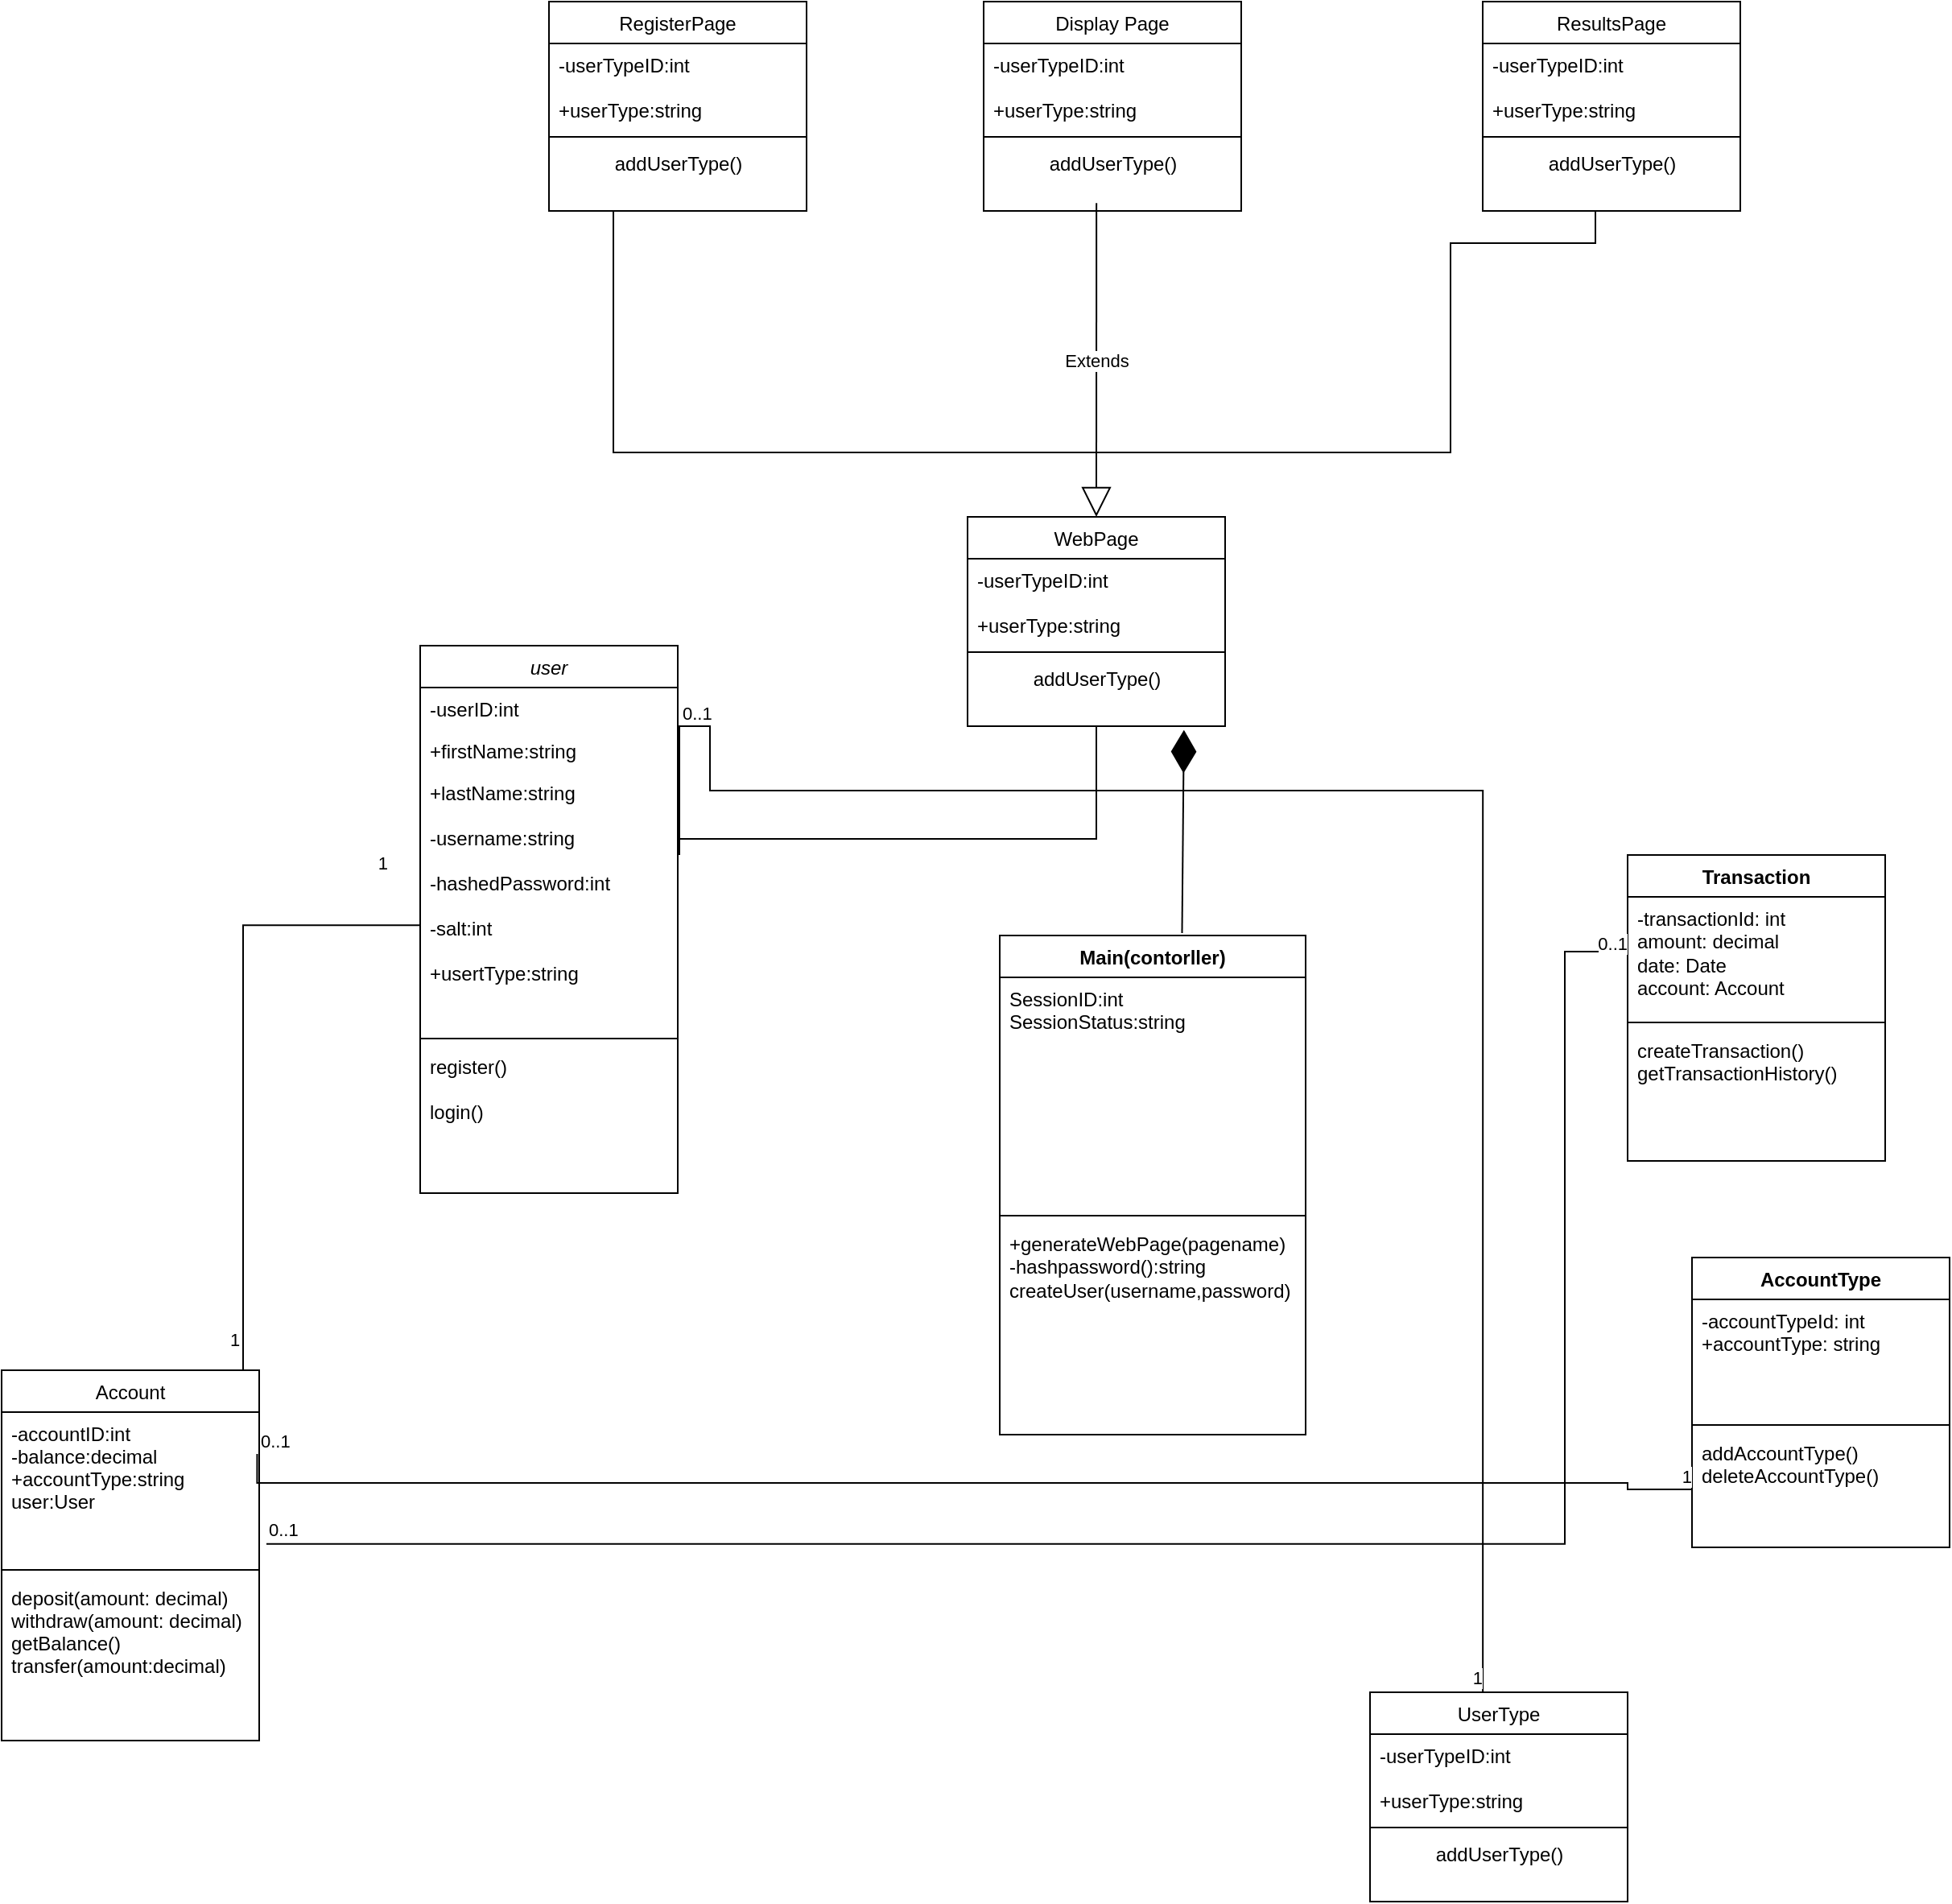 <mxfile version="24.8.3">
  <diagram id="C5RBs43oDa-KdzZeNtuy" name="Page-1">
    <mxGraphModel dx="3160" dy="2542" grid="1" gridSize="10" guides="1" tooltips="1" connect="1" arrows="1" fold="1" page="1" pageScale="1" pageWidth="827" pageHeight="1169" math="0" shadow="0">
      <root>
        <mxCell id="WIyWlLk6GJQsqaUBKTNV-0" />
        <mxCell id="WIyWlLk6GJQsqaUBKTNV-1" parent="WIyWlLk6GJQsqaUBKTNV-0" />
        <mxCell id="zkfFHV4jXpPFQw0GAbJ--0" value="user" style="swimlane;fontStyle=2;align=center;verticalAlign=top;childLayout=stackLayout;horizontal=1;startSize=26;horizontalStack=0;resizeParent=1;resizeLast=0;collapsible=1;marginBottom=0;rounded=0;shadow=0;strokeWidth=1;" parent="WIyWlLk6GJQsqaUBKTNV-1" vertex="1">
          <mxGeometry x="-210" width="160" height="340" as="geometry">
            <mxRectangle x="230" y="140" width="160" height="26" as="alternateBounds" />
          </mxGeometry>
        </mxCell>
        <mxCell id="zkfFHV4jXpPFQw0GAbJ--1" value="-userID:int" style="text;align=left;verticalAlign=top;spacingLeft=4;spacingRight=4;overflow=hidden;rotatable=0;points=[[0,0.5],[1,0.5]];portConstraint=eastwest;" parent="zkfFHV4jXpPFQw0GAbJ--0" vertex="1">
          <mxGeometry y="26" width="160" height="26" as="geometry" />
        </mxCell>
        <mxCell id="zkfFHV4jXpPFQw0GAbJ--2" value="+firstName:string" style="text;align=left;verticalAlign=top;spacingLeft=4;spacingRight=4;overflow=hidden;rotatable=0;points=[[0,0.5],[1,0.5]];portConstraint=eastwest;rounded=0;shadow=0;html=0;" parent="zkfFHV4jXpPFQw0GAbJ--0" vertex="1">
          <mxGeometry y="52" width="160" height="26" as="geometry" />
        </mxCell>
        <mxCell id="zkfFHV4jXpPFQw0GAbJ--3" value="+lastName:string&#xa;&#xa;-username:string&#xa;&#xa;-hashedPassword:int&#xa;&#xa;-salt:int&#xa;&#xa;+usertType:string" style="text;align=left;verticalAlign=top;spacingLeft=4;spacingRight=4;overflow=hidden;rotatable=0;points=[[0,0.5],[1,0.5]];portConstraint=eastwest;rounded=0;shadow=0;html=0;" parent="zkfFHV4jXpPFQw0GAbJ--0" vertex="1">
          <mxGeometry y="78" width="160" height="162" as="geometry" />
        </mxCell>
        <mxCell id="zkfFHV4jXpPFQw0GAbJ--4" value="" style="line;html=1;strokeWidth=1;align=left;verticalAlign=middle;spacingTop=-1;spacingLeft=3;spacingRight=3;rotatable=0;labelPosition=right;points=[];portConstraint=eastwest;" parent="zkfFHV4jXpPFQw0GAbJ--0" vertex="1">
          <mxGeometry y="240" width="160" height="8" as="geometry" />
        </mxCell>
        <mxCell id="zkfFHV4jXpPFQw0GAbJ--5" value="register()&#xa;&#xa;login()&#xa;" style="text;align=left;verticalAlign=top;spacingLeft=4;spacingRight=4;overflow=hidden;rotatable=0;points=[[0,0.5],[1,0.5]];portConstraint=eastwest;" parent="zkfFHV4jXpPFQw0GAbJ--0" vertex="1">
          <mxGeometry y="248" width="160" height="92" as="geometry" />
        </mxCell>
        <mxCell id="zkfFHV4jXpPFQw0GAbJ--6" value="Account" style="swimlane;fontStyle=0;align=center;verticalAlign=top;childLayout=stackLayout;horizontal=1;startSize=26;horizontalStack=0;resizeParent=1;resizeLast=0;collapsible=1;marginBottom=0;rounded=0;shadow=0;strokeWidth=1;" parent="WIyWlLk6GJQsqaUBKTNV-1" vertex="1">
          <mxGeometry x="-470" y="450" width="160" height="230" as="geometry">
            <mxRectangle x="130" y="380" width="160" height="26" as="alternateBounds" />
          </mxGeometry>
        </mxCell>
        <mxCell id="zkfFHV4jXpPFQw0GAbJ--7" value="-accountID:int&#xa;-balance:decimal&#xa;+accountType:string&#xa;user:User&#xa;" style="text;align=left;verticalAlign=top;spacingLeft=4;spacingRight=4;overflow=hidden;rotatable=0;points=[[0,0.5],[1,0.5]];portConstraint=eastwest;" parent="zkfFHV4jXpPFQw0GAbJ--6" vertex="1">
          <mxGeometry y="26" width="160" height="94" as="geometry" />
        </mxCell>
        <mxCell id="zkfFHV4jXpPFQw0GAbJ--9" value="" style="line;html=1;strokeWidth=1;align=left;verticalAlign=middle;spacingTop=-1;spacingLeft=3;spacingRight=3;rotatable=0;labelPosition=right;points=[];portConstraint=eastwest;" parent="zkfFHV4jXpPFQw0GAbJ--6" vertex="1">
          <mxGeometry y="120" width="160" height="8" as="geometry" />
        </mxCell>
        <mxCell id="zkfFHV4jXpPFQw0GAbJ--10" value="deposit(amount: decimal)&#xa;withdraw(amount: decimal)&#xa;getBalance()&#xa;transfer(amount:decimal)" style="text;align=left;verticalAlign=top;spacingLeft=4;spacingRight=4;overflow=hidden;rotatable=0;points=[[0,0.5],[1,0.5]];portConstraint=eastwest;fontStyle=0" parent="zkfFHV4jXpPFQw0GAbJ--6" vertex="1">
          <mxGeometry y="128" width="160" height="82" as="geometry" />
        </mxCell>
        <mxCell id="zkfFHV4jXpPFQw0GAbJ--13" value="UserType" style="swimlane;fontStyle=0;align=center;verticalAlign=top;childLayout=stackLayout;horizontal=1;startSize=26;horizontalStack=0;resizeParent=1;resizeLast=0;collapsible=1;marginBottom=0;rounded=0;shadow=0;strokeWidth=1;" parent="WIyWlLk6GJQsqaUBKTNV-1" vertex="1">
          <mxGeometry x="380" y="650" width="160" height="130" as="geometry">
            <mxRectangle x="340" y="380" width="170" height="26" as="alternateBounds" />
          </mxGeometry>
        </mxCell>
        <mxCell id="zkfFHV4jXpPFQw0GAbJ--14" value="-userTypeID:int&#xa;&#xa;+userType:string" style="text;align=left;verticalAlign=top;spacingLeft=4;spacingRight=4;overflow=hidden;rotatable=0;points=[[0,0.5],[1,0.5]];portConstraint=eastwest;" parent="zkfFHV4jXpPFQw0GAbJ--13" vertex="1">
          <mxGeometry y="26" width="160" height="54" as="geometry" />
        </mxCell>
        <mxCell id="zkfFHV4jXpPFQw0GAbJ--15" value="" style="line;html=1;strokeWidth=1;align=left;verticalAlign=middle;spacingTop=-1;spacingLeft=3;spacingRight=3;rotatable=0;labelPosition=right;points=[];portConstraint=eastwest;" parent="zkfFHV4jXpPFQw0GAbJ--13" vertex="1">
          <mxGeometry y="80" width="160" height="8" as="geometry" />
        </mxCell>
        <mxCell id="T-174-1fu5rymdnNb8Hq-1" value="addUserType()&lt;div&gt;&lt;br&gt;&lt;/div&gt;" style="text;html=1;align=center;verticalAlign=middle;resizable=0;points=[];autosize=1;strokeColor=none;fillColor=none;" vertex="1" parent="zkfFHV4jXpPFQw0GAbJ--13">
          <mxGeometry y="88" width="160" height="40" as="geometry" />
        </mxCell>
        <mxCell id="T-174-1fu5rymdnNb8Hq-6" value="AccountType" style="swimlane;fontStyle=1;align=center;verticalAlign=top;childLayout=stackLayout;horizontal=1;startSize=26;horizontalStack=0;resizeParent=1;resizeParentMax=0;resizeLast=0;collapsible=1;marginBottom=0;whiteSpace=wrap;html=1;" vertex="1" parent="WIyWlLk6GJQsqaUBKTNV-1">
          <mxGeometry x="580" y="380" width="160" height="180" as="geometry" />
        </mxCell>
        <mxCell id="T-174-1fu5rymdnNb8Hq-7" value="&lt;font face=&quot;Helvetica&quot;&gt;&lt;span style=&quot;background-color: initial;&quot;&gt;-accountTypeId: int&lt;/span&gt;&lt;br&gt;&lt;span style=&quot;background-color: initial;&quot;&gt;+accountType: string&lt;/span&gt;&lt;/font&gt;" style="text;strokeColor=none;fillColor=none;align=left;verticalAlign=top;spacingLeft=4;spacingRight=4;overflow=hidden;rotatable=0;points=[[0,0.5],[1,0.5]];portConstraint=eastwest;whiteSpace=wrap;html=1;" vertex="1" parent="T-174-1fu5rymdnNb8Hq-6">
          <mxGeometry y="26" width="160" height="74" as="geometry" />
        </mxCell>
        <mxCell id="T-174-1fu5rymdnNb8Hq-8" value="" style="line;strokeWidth=1;fillColor=none;align=left;verticalAlign=middle;spacingTop=-1;spacingLeft=3;spacingRight=3;rotatable=0;labelPosition=right;points=[];portConstraint=eastwest;strokeColor=inherit;" vertex="1" parent="T-174-1fu5rymdnNb8Hq-6">
          <mxGeometry y="100" width="160" height="8" as="geometry" />
        </mxCell>
        <mxCell id="T-174-1fu5rymdnNb8Hq-9" value="&lt;font face=&quot;Helvetica&quot;&gt;&lt;span style=&quot;background-color: initial;&quot;&gt;addAccountType()&lt;/span&gt;&lt;br&gt;&lt;span style=&quot;background-color: initial;&quot;&gt;deleteAccountType()&lt;/span&gt;&lt;/font&gt;" style="text;strokeColor=none;fillColor=none;align=left;verticalAlign=top;spacingLeft=4;spacingRight=4;overflow=hidden;rotatable=0;points=[[0,0.5],[1,0.5]];portConstraint=eastwest;whiteSpace=wrap;html=1;" vertex="1" parent="T-174-1fu5rymdnNb8Hq-6">
          <mxGeometry y="108" width="160" height="72" as="geometry" />
        </mxCell>
        <mxCell id="T-174-1fu5rymdnNb8Hq-10" value="Transaction" style="swimlane;fontStyle=1;align=center;verticalAlign=top;childLayout=stackLayout;horizontal=1;startSize=26;horizontalStack=0;resizeParent=1;resizeParentMax=0;resizeLast=0;collapsible=1;marginBottom=0;whiteSpace=wrap;html=1;" vertex="1" parent="WIyWlLk6GJQsqaUBKTNV-1">
          <mxGeometry x="540" y="130" width="160" height="190" as="geometry" />
        </mxCell>
        <mxCell id="T-174-1fu5rymdnNb8Hq-11" value="&lt;span style=&quot;background-color: initial;&quot;&gt;-transactionId: int&lt;/span&gt;&lt;br&gt;&lt;span style=&quot;background-color: initial;&quot;&gt;amount: decimal&lt;/span&gt;&lt;br&gt;&lt;span style=&quot;background-color: initial;&quot;&gt;date: Date&lt;/span&gt;&lt;br&gt;&lt;span style=&quot;background-color: initial;&quot;&gt;account: Account&lt;/span&gt;" style="text;strokeColor=none;fillColor=none;align=left;verticalAlign=top;spacingLeft=4;spacingRight=4;overflow=hidden;rotatable=0;points=[[0,0.5],[1,0.5]];portConstraint=eastwest;whiteSpace=wrap;html=1;" vertex="1" parent="T-174-1fu5rymdnNb8Hq-10">
          <mxGeometry y="26" width="160" height="74" as="geometry" />
        </mxCell>
        <mxCell id="T-174-1fu5rymdnNb8Hq-12" value="" style="line;strokeWidth=1;fillColor=none;align=left;verticalAlign=middle;spacingTop=-1;spacingLeft=3;spacingRight=3;rotatable=0;labelPosition=right;points=[];portConstraint=eastwest;strokeColor=inherit;" vertex="1" parent="T-174-1fu5rymdnNb8Hq-10">
          <mxGeometry y="100" width="160" height="8" as="geometry" />
        </mxCell>
        <mxCell id="T-174-1fu5rymdnNb8Hq-13" value="&lt;span style=&quot;background-color: initial;&quot;&gt;createTransaction()&lt;/span&gt;&lt;br&gt;&lt;span style=&quot;background-color: initial;&quot;&gt;getTransactionHistory()&lt;/span&gt;" style="text;strokeColor=none;fillColor=none;align=left;verticalAlign=top;spacingLeft=4;spacingRight=4;overflow=hidden;rotatable=0;points=[[0,0.5],[1,0.5]];portConstraint=eastwest;whiteSpace=wrap;html=1;" vertex="1" parent="T-174-1fu5rymdnNb8Hq-10">
          <mxGeometry y="108" width="160" height="82" as="geometry" />
        </mxCell>
        <mxCell id="T-174-1fu5rymdnNb8Hq-14" value="" style="endArrow=none;html=1;edgeStyle=orthogonalEdgeStyle;rounded=0;entryX=0.438;entryY=0;entryDx=0;entryDy=0;entryPerimeter=0;" edge="1" parent="WIyWlLk6GJQsqaUBKTNV-1" target="zkfFHV4jXpPFQw0GAbJ--13">
          <mxGeometry relative="1" as="geometry">
            <mxPoint x="-49" y="130" as="sourcePoint" />
            <mxPoint x="440" y="480" as="targetPoint" />
            <Array as="points">
              <mxPoint x="-49" y="50" />
              <mxPoint x="-30" y="50" />
              <mxPoint x="-30" y="90" />
              <mxPoint x="450" y="90" />
            </Array>
          </mxGeometry>
        </mxCell>
        <mxCell id="T-174-1fu5rymdnNb8Hq-15" value="0..1" style="edgeLabel;resizable=0;html=1;align=left;verticalAlign=bottom;" connectable="0" vertex="1" parent="T-174-1fu5rymdnNb8Hq-14">
          <mxGeometry x="-1" relative="1" as="geometry">
            <mxPoint y="-80" as="offset" />
          </mxGeometry>
        </mxCell>
        <mxCell id="T-174-1fu5rymdnNb8Hq-16" value="1" style="edgeLabel;resizable=0;html=1;align=right;verticalAlign=bottom;" connectable="0" vertex="1" parent="T-174-1fu5rymdnNb8Hq-14">
          <mxGeometry x="1" relative="1" as="geometry" />
        </mxCell>
        <mxCell id="T-174-1fu5rymdnNb8Hq-21" value="" style="endArrow=none;html=1;edgeStyle=orthogonalEdgeStyle;rounded=0;entryX=0;entryY=0.5;entryDx=0;entryDy=0;exitX=0.992;exitY=0.277;exitDx=0;exitDy=0;exitPerimeter=0;" edge="1" parent="WIyWlLk6GJQsqaUBKTNV-1" source="zkfFHV4jXpPFQw0GAbJ--7" target="T-174-1fu5rymdnNb8Hq-9">
          <mxGeometry relative="1" as="geometry">
            <mxPoint x="200" y="520" as="sourcePoint" />
            <mxPoint x="360" y="520" as="targetPoint" />
            <Array as="points">
              <mxPoint x="-311" y="520" />
              <mxPoint x="540" y="520" />
              <mxPoint x="540" y="524" />
            </Array>
          </mxGeometry>
        </mxCell>
        <mxCell id="T-174-1fu5rymdnNb8Hq-22" value="0..1" style="edgeLabel;resizable=0;html=1;align=left;verticalAlign=bottom;" connectable="0" vertex="1" parent="T-174-1fu5rymdnNb8Hq-21">
          <mxGeometry x="-1" relative="1" as="geometry" />
        </mxCell>
        <mxCell id="T-174-1fu5rymdnNb8Hq-23" value="1" style="edgeLabel;resizable=0;html=1;align=right;verticalAlign=bottom;" connectable="0" vertex="1" parent="T-174-1fu5rymdnNb8Hq-21">
          <mxGeometry x="1" relative="1" as="geometry" />
        </mxCell>
        <mxCell id="T-174-1fu5rymdnNb8Hq-25" value="" style="endArrow=none;html=1;edgeStyle=orthogonalEdgeStyle;rounded=0;exitX=0;exitY=0.043;exitDx=0;exitDy=0;exitPerimeter=0;entryX=0;entryY=0.59;entryDx=0;entryDy=0;entryPerimeter=0;" edge="1" parent="WIyWlLk6GJQsqaUBKTNV-1" source="zkfFHV4jXpPFQw0GAbJ--6" target="zkfFHV4jXpPFQw0GAbJ--3">
          <mxGeometry relative="1" as="geometry">
            <mxPoint x="30" y="270" as="sourcePoint" />
            <mxPoint x="190" y="270" as="targetPoint" />
            <Array as="points">
              <mxPoint x="-360" y="450" />
              <mxPoint x="-320" y="450" />
              <mxPoint x="-320" y="150" />
            </Array>
          </mxGeometry>
        </mxCell>
        <mxCell id="T-174-1fu5rymdnNb8Hq-26" value="1" style="edgeLabel;resizable=0;html=1;align=left;verticalAlign=bottom;" connectable="0" vertex="1" parent="T-174-1fu5rymdnNb8Hq-25">
          <mxGeometry x="-1" relative="1" as="geometry">
            <mxPoint x="140" y="-20" as="offset" />
          </mxGeometry>
        </mxCell>
        <mxCell id="T-174-1fu5rymdnNb8Hq-27" value="1" style="edgeLabel;resizable=0;html=1;align=right;verticalAlign=bottom;" connectable="0" vertex="1" parent="T-174-1fu5rymdnNb8Hq-25">
          <mxGeometry x="1" relative="1" as="geometry">
            <mxPoint x="-20" y="-30" as="offset" />
          </mxGeometry>
        </mxCell>
        <mxCell id="T-174-1fu5rymdnNb8Hq-28" value="Display Page" style="swimlane;fontStyle=0;align=center;verticalAlign=top;childLayout=stackLayout;horizontal=1;startSize=26;horizontalStack=0;resizeParent=1;resizeLast=0;collapsible=1;marginBottom=0;rounded=0;shadow=0;strokeWidth=1;" vertex="1" parent="WIyWlLk6GJQsqaUBKTNV-1">
          <mxGeometry x="140" y="-400" width="160" height="130" as="geometry">
            <mxRectangle x="340" y="380" width="170" height="26" as="alternateBounds" />
          </mxGeometry>
        </mxCell>
        <mxCell id="T-174-1fu5rymdnNb8Hq-29" value="-userTypeID:int&#xa;&#xa;+userType:string" style="text;align=left;verticalAlign=top;spacingLeft=4;spacingRight=4;overflow=hidden;rotatable=0;points=[[0,0.5],[1,0.5]];portConstraint=eastwest;" vertex="1" parent="T-174-1fu5rymdnNb8Hq-28">
          <mxGeometry y="26" width="160" height="54" as="geometry" />
        </mxCell>
        <mxCell id="T-174-1fu5rymdnNb8Hq-30" value="" style="line;html=1;strokeWidth=1;align=left;verticalAlign=middle;spacingTop=-1;spacingLeft=3;spacingRight=3;rotatable=0;labelPosition=right;points=[];portConstraint=eastwest;" vertex="1" parent="T-174-1fu5rymdnNb8Hq-28">
          <mxGeometry y="80" width="160" height="8" as="geometry" />
        </mxCell>
        <mxCell id="T-174-1fu5rymdnNb8Hq-31" value="addUserType()&lt;div&gt;&lt;br&gt;&lt;/div&gt;" style="text;html=1;align=center;verticalAlign=middle;resizable=0;points=[];autosize=1;strokeColor=none;fillColor=none;" vertex="1" parent="T-174-1fu5rymdnNb8Hq-28">
          <mxGeometry y="88" width="160" height="40" as="geometry" />
        </mxCell>
        <mxCell id="T-174-1fu5rymdnNb8Hq-32" value="RegisterPage" style="swimlane;fontStyle=0;align=center;verticalAlign=top;childLayout=stackLayout;horizontal=1;startSize=26;horizontalStack=0;resizeParent=1;resizeLast=0;collapsible=1;marginBottom=0;rounded=0;shadow=0;strokeWidth=1;" vertex="1" parent="WIyWlLk6GJQsqaUBKTNV-1">
          <mxGeometry x="-130" y="-400" width="160" height="130" as="geometry">
            <mxRectangle x="340" y="380" width="170" height="26" as="alternateBounds" />
          </mxGeometry>
        </mxCell>
        <mxCell id="T-174-1fu5rymdnNb8Hq-33" value="-userTypeID:int&#xa;&#xa;+userType:string" style="text;align=left;verticalAlign=top;spacingLeft=4;spacingRight=4;overflow=hidden;rotatable=0;points=[[0,0.5],[1,0.5]];portConstraint=eastwest;" vertex="1" parent="T-174-1fu5rymdnNb8Hq-32">
          <mxGeometry y="26" width="160" height="54" as="geometry" />
        </mxCell>
        <mxCell id="T-174-1fu5rymdnNb8Hq-34" value="" style="line;html=1;strokeWidth=1;align=left;verticalAlign=middle;spacingTop=-1;spacingLeft=3;spacingRight=3;rotatable=0;labelPosition=right;points=[];portConstraint=eastwest;" vertex="1" parent="T-174-1fu5rymdnNb8Hq-32">
          <mxGeometry y="80" width="160" height="8" as="geometry" />
        </mxCell>
        <mxCell id="T-174-1fu5rymdnNb8Hq-35" value="addUserType()&lt;div&gt;&lt;br&gt;&lt;/div&gt;" style="text;html=1;align=center;verticalAlign=middle;resizable=0;points=[];autosize=1;strokeColor=none;fillColor=none;" vertex="1" parent="T-174-1fu5rymdnNb8Hq-32">
          <mxGeometry y="88" width="160" height="40" as="geometry" />
        </mxCell>
        <mxCell id="T-174-1fu5rymdnNb8Hq-36" value="ResultsPage" style="swimlane;fontStyle=0;align=center;verticalAlign=top;childLayout=stackLayout;horizontal=1;startSize=26;horizontalStack=0;resizeParent=1;resizeLast=0;collapsible=1;marginBottom=0;rounded=0;shadow=0;strokeWidth=1;" vertex="1" parent="WIyWlLk6GJQsqaUBKTNV-1">
          <mxGeometry x="450" y="-400" width="160" height="130" as="geometry">
            <mxRectangle x="340" y="380" width="170" height="26" as="alternateBounds" />
          </mxGeometry>
        </mxCell>
        <mxCell id="T-174-1fu5rymdnNb8Hq-37" value="-userTypeID:int&#xa;&#xa;+userType:string " style="text;align=left;verticalAlign=top;spacingLeft=4;spacingRight=4;overflow=hidden;rotatable=0;points=[[0,0.5],[1,0.5]];portConstraint=eastwest;" vertex="1" parent="T-174-1fu5rymdnNb8Hq-36">
          <mxGeometry y="26" width="160" height="54" as="geometry" />
        </mxCell>
        <mxCell id="T-174-1fu5rymdnNb8Hq-38" value="" style="line;html=1;strokeWidth=1;align=left;verticalAlign=middle;spacingTop=-1;spacingLeft=3;spacingRight=3;rotatable=0;labelPosition=right;points=[];portConstraint=eastwest;" vertex="1" parent="T-174-1fu5rymdnNb8Hq-36">
          <mxGeometry y="80" width="160" height="8" as="geometry" />
        </mxCell>
        <mxCell id="T-174-1fu5rymdnNb8Hq-39" value="addUserType()&lt;div&gt;&lt;br&gt;&lt;/div&gt;" style="text;html=1;align=center;verticalAlign=middle;resizable=0;points=[];autosize=1;strokeColor=none;fillColor=none;" vertex="1" parent="T-174-1fu5rymdnNb8Hq-36">
          <mxGeometry y="88" width="160" height="40" as="geometry" />
        </mxCell>
        <mxCell id="T-174-1fu5rymdnNb8Hq-40" value="WebPage" style="swimlane;fontStyle=0;align=center;verticalAlign=top;childLayout=stackLayout;horizontal=1;startSize=26;horizontalStack=0;resizeParent=1;resizeLast=0;collapsible=1;marginBottom=0;rounded=0;shadow=0;strokeWidth=1;" vertex="1" parent="WIyWlLk6GJQsqaUBKTNV-1">
          <mxGeometry x="130" y="-80" width="160" height="130" as="geometry">
            <mxRectangle x="340" y="380" width="170" height="26" as="alternateBounds" />
          </mxGeometry>
        </mxCell>
        <mxCell id="T-174-1fu5rymdnNb8Hq-41" value="-userTypeID:int&#xa;&#xa;+userType:string" style="text;align=left;verticalAlign=top;spacingLeft=4;spacingRight=4;overflow=hidden;rotatable=0;points=[[0,0.5],[1,0.5]];portConstraint=eastwest;" vertex="1" parent="T-174-1fu5rymdnNb8Hq-40">
          <mxGeometry y="26" width="160" height="54" as="geometry" />
        </mxCell>
        <mxCell id="T-174-1fu5rymdnNb8Hq-42" value="" style="line;html=1;strokeWidth=1;align=left;verticalAlign=middle;spacingTop=-1;spacingLeft=3;spacingRight=3;rotatable=0;labelPosition=right;points=[];portConstraint=eastwest;" vertex="1" parent="T-174-1fu5rymdnNb8Hq-40">
          <mxGeometry y="80" width="160" height="8" as="geometry" />
        </mxCell>
        <mxCell id="T-174-1fu5rymdnNb8Hq-43" value="addUserType()&lt;div&gt;&lt;br&gt;&lt;/div&gt;" style="text;html=1;align=center;verticalAlign=middle;resizable=0;points=[];autosize=1;strokeColor=none;fillColor=none;" vertex="1" parent="T-174-1fu5rymdnNb8Hq-40">
          <mxGeometry y="88" width="160" height="40" as="geometry" />
        </mxCell>
        <mxCell id="T-174-1fu5rymdnNb8Hq-44" value="Extends" style="endArrow=block;endSize=16;endFill=0;html=1;rounded=0;entryX=0.5;entryY=0;entryDx=0;entryDy=0;exitX=0.438;exitY=0.929;exitDx=0;exitDy=0;exitPerimeter=0;" edge="1" parent="WIyWlLk6GJQsqaUBKTNV-1" source="T-174-1fu5rymdnNb8Hq-31" target="T-174-1fu5rymdnNb8Hq-40">
          <mxGeometry width="160" relative="1" as="geometry">
            <mxPoint x="130" y="-210" as="sourcePoint" />
            <mxPoint x="290" y="-210" as="targetPoint" />
            <mxPoint as="offset" />
          </mxGeometry>
        </mxCell>
        <mxCell id="T-174-1fu5rymdnNb8Hq-46" value="" style="endArrow=none;html=1;edgeStyle=orthogonalEdgeStyle;rounded=0;exitX=0.5;exitY=1;exitDx=0;exitDy=0;" edge="1" parent="WIyWlLk6GJQsqaUBKTNV-1" source="T-174-1fu5rymdnNb8Hq-32">
          <mxGeometry relative="1" as="geometry">
            <mxPoint x="-60" y="-240" as="sourcePoint" />
            <mxPoint x="210" y="-120" as="targetPoint" />
            <Array as="points">
              <mxPoint x="-90" y="-270" />
              <mxPoint x="-90" y="-120" />
            </Array>
          </mxGeometry>
        </mxCell>
        <mxCell id="T-174-1fu5rymdnNb8Hq-49" value="" style="endArrow=none;html=1;edgeStyle=orthogonalEdgeStyle;rounded=0;" edge="1" parent="WIyWlLk6GJQsqaUBKTNV-1">
          <mxGeometry relative="1" as="geometry">
            <mxPoint x="210" y="-120" as="sourcePoint" />
            <mxPoint x="520" y="-270" as="targetPoint" />
            <Array as="points">
              <mxPoint x="430" y="-120" />
              <mxPoint x="430" y="-250" />
            </Array>
          </mxGeometry>
        </mxCell>
        <mxCell id="T-174-1fu5rymdnNb8Hq-50" value="" style="endArrow=none;html=1;edgeStyle=orthogonalEdgeStyle;rounded=0;entryX=0.5;entryY=1;entryDx=0;entryDy=0;" edge="1" parent="WIyWlLk6GJQsqaUBKTNV-1" source="zkfFHV4jXpPFQw0GAbJ--3" target="T-174-1fu5rymdnNb8Hq-40">
          <mxGeometry relative="1" as="geometry">
            <mxPoint x="80" y="140" as="sourcePoint" />
            <mxPoint x="340" y="290" as="targetPoint" />
            <Array as="points">
              <mxPoint x="210" y="120" />
            </Array>
          </mxGeometry>
        </mxCell>
        <mxCell id="T-174-1fu5rymdnNb8Hq-51" value="Main(contorller)" style="swimlane;fontStyle=1;align=center;verticalAlign=top;childLayout=stackLayout;horizontal=1;startSize=26;horizontalStack=0;resizeParent=1;resizeParentMax=0;resizeLast=0;collapsible=1;marginBottom=0;whiteSpace=wrap;html=1;" vertex="1" parent="WIyWlLk6GJQsqaUBKTNV-1">
          <mxGeometry x="150" y="180" width="190" height="310" as="geometry" />
        </mxCell>
        <mxCell id="T-174-1fu5rymdnNb8Hq-52" value="SessionID:int&lt;div&gt;SessionStatus:string&lt;/div&gt;" style="text;strokeColor=none;fillColor=none;align=left;verticalAlign=top;spacingLeft=4;spacingRight=4;overflow=hidden;rotatable=0;points=[[0,0.5],[1,0.5]];portConstraint=eastwest;whiteSpace=wrap;html=1;" vertex="1" parent="T-174-1fu5rymdnNb8Hq-51">
          <mxGeometry y="26" width="190" height="144" as="geometry" />
        </mxCell>
        <mxCell id="T-174-1fu5rymdnNb8Hq-53" value="" style="line;strokeWidth=1;fillColor=none;align=left;verticalAlign=middle;spacingTop=-1;spacingLeft=3;spacingRight=3;rotatable=0;labelPosition=right;points=[];portConstraint=eastwest;strokeColor=inherit;" vertex="1" parent="T-174-1fu5rymdnNb8Hq-51">
          <mxGeometry y="170" width="190" height="8" as="geometry" />
        </mxCell>
        <mxCell id="T-174-1fu5rymdnNb8Hq-54" value="+generateWebPage(pagename)&lt;div&gt;-hashpassword():string&lt;/div&gt;&lt;div&gt;createUser(username,password)&lt;/div&gt;" style="text;strokeColor=none;fillColor=none;align=left;verticalAlign=top;spacingLeft=4;spacingRight=4;overflow=hidden;rotatable=0;points=[[0,0.5],[1,0.5]];portConstraint=eastwest;whiteSpace=wrap;html=1;" vertex="1" parent="T-174-1fu5rymdnNb8Hq-51">
          <mxGeometry y="178" width="190" height="132" as="geometry" />
        </mxCell>
        <mxCell id="T-174-1fu5rymdnNb8Hq-55" value="" style="endArrow=diamondThin;endFill=1;endSize=24;html=1;rounded=0;entryX=0.84;entryY=1.108;entryDx=0;entryDy=0;entryPerimeter=0;exitX=0.596;exitY=-0.005;exitDx=0;exitDy=0;exitPerimeter=0;" edge="1" parent="WIyWlLk6GJQsqaUBKTNV-1" source="T-174-1fu5rymdnNb8Hq-51" target="T-174-1fu5rymdnNb8Hq-43">
          <mxGeometry width="160" relative="1" as="geometry">
            <mxPoint x="240" y="120" as="sourcePoint" />
            <mxPoint x="400" y="120" as="targetPoint" />
          </mxGeometry>
        </mxCell>
        <mxCell id="T-174-1fu5rymdnNb8Hq-56" value="" style="endArrow=none;html=1;edgeStyle=orthogonalEdgeStyle;rounded=0;exitX=1.028;exitY=0.871;exitDx=0;exitDy=0;exitPerimeter=0;entryX=0;entryY=0.5;entryDx=0;entryDy=0;" edge="1" parent="WIyWlLk6GJQsqaUBKTNV-1" source="zkfFHV4jXpPFQw0GAbJ--7" target="T-174-1fu5rymdnNb8Hq-11">
          <mxGeometry relative="1" as="geometry">
            <mxPoint x="320" y="460" as="sourcePoint" />
            <mxPoint x="500" y="190" as="targetPoint" />
            <Array as="points">
              <mxPoint x="501" y="558" />
              <mxPoint x="501" y="190" />
              <mxPoint x="540" y="190" />
            </Array>
          </mxGeometry>
        </mxCell>
        <mxCell id="T-174-1fu5rymdnNb8Hq-57" value="0..1" style="edgeLabel;resizable=0;html=1;align=left;verticalAlign=bottom;" connectable="0" vertex="1" parent="T-174-1fu5rymdnNb8Hq-56">
          <mxGeometry x="-1" relative="1" as="geometry" />
        </mxCell>
        <mxCell id="T-174-1fu5rymdnNb8Hq-58" value="0..1" style="edgeLabel;resizable=0;html=1;align=right;verticalAlign=bottom;" connectable="0" vertex="1" parent="T-174-1fu5rymdnNb8Hq-56">
          <mxGeometry x="1" relative="1" as="geometry" />
        </mxCell>
      </root>
    </mxGraphModel>
  </diagram>
</mxfile>
